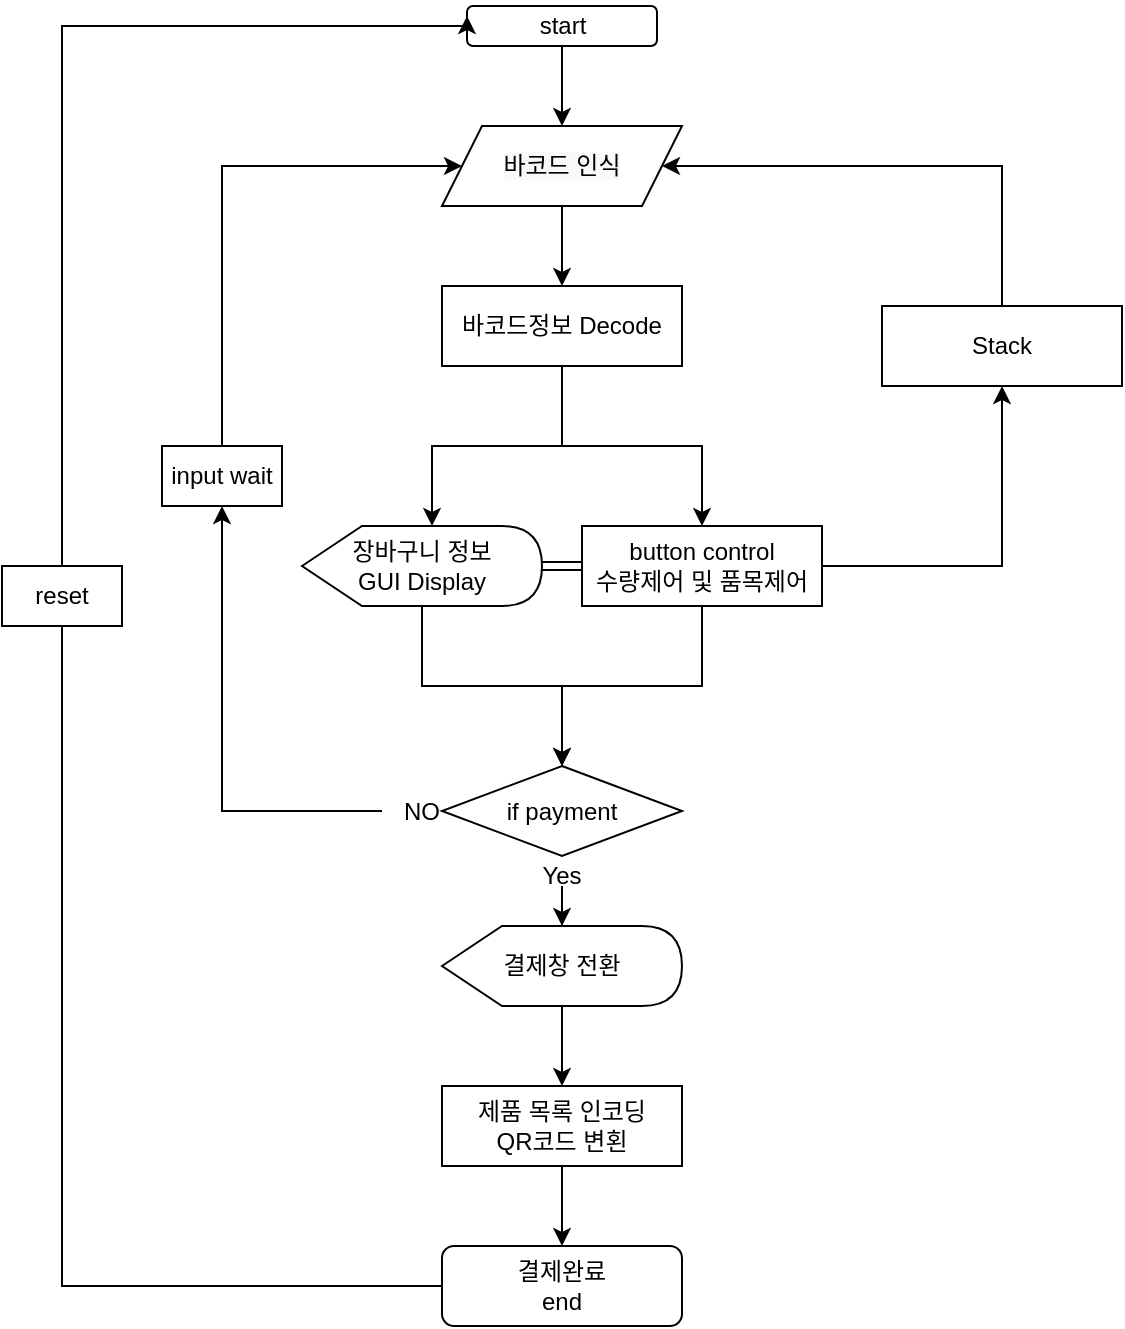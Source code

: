 <mxfile version="14.4.8" type="github">
  <diagram id="49iJlCQ5W6NwRo23u7jS" name="Page-1">
    <mxGraphModel dx="1422" dy="762" grid="1" gridSize="10" guides="1" tooltips="1" connect="1" arrows="1" fold="1" page="1" pageScale="1" pageWidth="827" pageHeight="1169" math="0" shadow="0">
      <root>
        <mxCell id="0" />
        <mxCell id="1" parent="0" />
        <mxCell id="AL849fHbTUXpQV9qz5wg-36" style="edgeStyle=orthogonalEdgeStyle;rounded=0;orthogonalLoop=1;jettySize=auto;html=1;entryX=0;entryY=0;entryDx=65;entryDy=0;entryPerimeter=0;" edge="1" parent="1" source="AL849fHbTUXpQV9qz5wg-3" target="AL849fHbTUXpQV9qz5wg-8">
          <mxGeometry relative="1" as="geometry" />
        </mxCell>
        <mxCell id="AL849fHbTUXpQV9qz5wg-37" style="edgeStyle=orthogonalEdgeStyle;rounded=0;orthogonalLoop=1;jettySize=auto;html=1;entryX=0.5;entryY=0;entryDx=0;entryDy=0;" edge="1" parent="1" source="AL849fHbTUXpQV9qz5wg-3" target="AL849fHbTUXpQV9qz5wg-30">
          <mxGeometry relative="1" as="geometry" />
        </mxCell>
        <mxCell id="AL849fHbTUXpQV9qz5wg-3" value="바코드정보 Decode" style="rounded=0;whiteSpace=wrap;html=1;" vertex="1" parent="1">
          <mxGeometry x="260" y="200" width="120" height="40" as="geometry" />
        </mxCell>
        <mxCell id="AL849fHbTUXpQV9qz5wg-12" value="" style="edgeStyle=orthogonalEdgeStyle;rounded=0;orthogonalLoop=1;jettySize=auto;html=1;" edge="1" parent="1" source="AL849fHbTUXpQV9qz5wg-7" target="AL849fHbTUXpQV9qz5wg-3">
          <mxGeometry relative="1" as="geometry" />
        </mxCell>
        <mxCell id="AL849fHbTUXpQV9qz5wg-7" value="&#xa;&#xa;&lt;span style=&quot;color: rgb(0, 0, 0); font-family: helvetica; font-size: 12px; font-style: normal; font-weight: 400; letter-spacing: normal; text-align: center; text-indent: 0px; text-transform: none; word-spacing: 0px; background-color: rgb(248, 249, 250); display: inline; float: none;&quot;&gt;바코드 인식&lt;/span&gt;&#xa;&#xa;" style="shape=parallelogram;perimeter=parallelogramPerimeter;whiteSpace=wrap;html=1;fixedSize=1;" vertex="1" parent="1">
          <mxGeometry x="260" y="120" width="120" height="40" as="geometry" />
        </mxCell>
        <mxCell id="AL849fHbTUXpQV9qz5wg-38" style="edgeStyle=orthogonalEdgeStyle;rounded=0;orthogonalLoop=1;jettySize=auto;html=1;entryX=0.5;entryY=0;entryDx=0;entryDy=0;" edge="1" parent="1" source="AL849fHbTUXpQV9qz5wg-8" target="AL849fHbTUXpQV9qz5wg-21">
          <mxGeometry relative="1" as="geometry" />
        </mxCell>
        <mxCell id="AL849fHbTUXpQV9qz5wg-43" value="" style="edgeStyle=orthogonalEdgeStyle;rounded=0;orthogonalLoop=1;jettySize=auto;html=1;shape=link;" edge="1" parent="1" source="AL849fHbTUXpQV9qz5wg-8" target="AL849fHbTUXpQV9qz5wg-30">
          <mxGeometry relative="1" as="geometry" />
        </mxCell>
        <mxCell id="AL849fHbTUXpQV9qz5wg-8" value="장바구니 정보&lt;br&gt;GUI Display" style="shape=display;whiteSpace=wrap;html=1;" vertex="1" parent="1">
          <mxGeometry x="190" y="320" width="120" height="40" as="geometry" />
        </mxCell>
        <mxCell id="AL849fHbTUXpQV9qz5wg-45" style="edgeStyle=orthogonalEdgeStyle;rounded=0;orthogonalLoop=1;jettySize=auto;html=1;" edge="1" parent="1" source="AL849fHbTUXpQV9qz5wg-16" target="AL849fHbTUXpQV9qz5wg-7">
          <mxGeometry relative="1" as="geometry">
            <mxPoint x="540" y="140" as="targetPoint" />
            <Array as="points">
              <mxPoint x="540" y="140" />
            </Array>
          </mxGeometry>
        </mxCell>
        <mxCell id="AL849fHbTUXpQV9qz5wg-16" value="Stack" style="rounded=0;whiteSpace=wrap;html=1;" vertex="1" parent="1">
          <mxGeometry x="480" y="210" width="120" height="40" as="geometry" />
        </mxCell>
        <mxCell id="AL849fHbTUXpQV9qz5wg-21" value="if payment" style="rhombus;whiteSpace=wrap;html=1;" vertex="1" parent="1">
          <mxGeometry x="260" y="440" width="120" height="45" as="geometry" />
        </mxCell>
        <mxCell id="AL849fHbTUXpQV9qz5wg-40" style="edgeStyle=orthogonalEdgeStyle;rounded=0;orthogonalLoop=1;jettySize=auto;html=1;" edge="1" parent="1" source="AL849fHbTUXpQV9qz5wg-27" target="AL849fHbTUXpQV9qz5wg-7">
          <mxGeometry relative="1" as="geometry">
            <mxPoint x="160" y="130" as="targetPoint" />
            <Array as="points">
              <mxPoint x="150" y="140" />
            </Array>
          </mxGeometry>
        </mxCell>
        <mxCell id="AL849fHbTUXpQV9qz5wg-23" value="NO" style="text;html=1;strokeColor=none;fillColor=none;align=center;verticalAlign=middle;whiteSpace=wrap;rounded=0;" vertex="1" parent="1">
          <mxGeometry x="230" y="452.5" width="40" height="20" as="geometry" />
        </mxCell>
        <mxCell id="AL849fHbTUXpQV9qz5wg-49" value="" style="edgeStyle=orthogonalEdgeStyle;rounded=0;orthogonalLoop=1;jettySize=auto;html=1;" edge="1" parent="1" source="AL849fHbTUXpQV9qz5wg-24" target="AL849fHbTUXpQV9qz5wg-48">
          <mxGeometry relative="1" as="geometry" />
        </mxCell>
        <mxCell id="AL849fHbTUXpQV9qz5wg-24" value="Yes" style="text;html=1;strokeColor=none;fillColor=none;align=center;verticalAlign=middle;whiteSpace=wrap;rounded=0;" vertex="1" parent="1">
          <mxGeometry x="300" y="485" width="40" height="20" as="geometry" />
        </mxCell>
        <mxCell id="AL849fHbTUXpQV9qz5wg-39" style="edgeStyle=orthogonalEdgeStyle;rounded=0;orthogonalLoop=1;jettySize=auto;html=1;entryX=0.5;entryY=0;entryDx=0;entryDy=0;" edge="1" parent="1" source="AL849fHbTUXpQV9qz5wg-30" target="AL849fHbTUXpQV9qz5wg-21">
          <mxGeometry relative="1" as="geometry" />
        </mxCell>
        <mxCell id="AL849fHbTUXpQV9qz5wg-44" style="edgeStyle=orthogonalEdgeStyle;rounded=0;orthogonalLoop=1;jettySize=auto;html=1;entryX=0.5;entryY=1;entryDx=0;entryDy=0;" edge="1" parent="1" source="AL849fHbTUXpQV9qz5wg-30" target="AL849fHbTUXpQV9qz5wg-16">
          <mxGeometry relative="1" as="geometry">
            <mxPoint x="550" y="250" as="targetPoint" />
          </mxGeometry>
        </mxCell>
        <mxCell id="AL849fHbTUXpQV9qz5wg-30" value="button control&lt;br&gt;수량제어 및 품목제어" style="rounded=0;whiteSpace=wrap;html=1;" vertex="1" parent="1">
          <mxGeometry x="330" y="320" width="120" height="40" as="geometry" />
        </mxCell>
        <mxCell id="AL849fHbTUXpQV9qz5wg-27" value="input wait" style="rounded=0;whiteSpace=wrap;html=1;" vertex="1" parent="1">
          <mxGeometry x="120" y="280" width="60" height="30" as="geometry" />
        </mxCell>
        <mxCell id="AL849fHbTUXpQV9qz5wg-41" style="edgeStyle=orthogonalEdgeStyle;rounded=0;orthogonalLoop=1;jettySize=auto;html=1;" edge="1" parent="1" source="AL849fHbTUXpQV9qz5wg-23" target="AL849fHbTUXpQV9qz5wg-27">
          <mxGeometry relative="1" as="geometry">
            <mxPoint x="270" y="140" as="targetPoint" />
            <mxPoint x="230" y="462.5" as="sourcePoint" />
            <Array as="points">
              <mxPoint x="150" y="463" />
            </Array>
          </mxGeometry>
        </mxCell>
        <mxCell id="AL849fHbTUXpQV9qz5wg-47" style="edgeStyle=orthogonalEdgeStyle;rounded=0;orthogonalLoop=1;jettySize=auto;html=1;entryX=0.5;entryY=0;entryDx=0;entryDy=0;" edge="1" parent="1" source="AL849fHbTUXpQV9qz5wg-46" target="AL849fHbTUXpQV9qz5wg-7">
          <mxGeometry relative="1" as="geometry" />
        </mxCell>
        <mxCell id="AL849fHbTUXpQV9qz5wg-46" value="start" style="rounded=1;whiteSpace=wrap;html=1;" vertex="1" parent="1">
          <mxGeometry x="272.5" y="60" width="95" height="20" as="geometry" />
        </mxCell>
        <mxCell id="AL849fHbTUXpQV9qz5wg-51" style="edgeStyle=orthogonalEdgeStyle;rounded=0;orthogonalLoop=1;jettySize=auto;html=1;entryX=0.5;entryY=0;entryDx=0;entryDy=0;" edge="1" parent="1" source="AL849fHbTUXpQV9qz5wg-48" target="AL849fHbTUXpQV9qz5wg-50">
          <mxGeometry relative="1" as="geometry" />
        </mxCell>
        <mxCell id="AL849fHbTUXpQV9qz5wg-48" value="결제창 전환" style="shape=display;whiteSpace=wrap;html=1;" vertex="1" parent="1">
          <mxGeometry x="260" y="520" width="120" height="40" as="geometry" />
        </mxCell>
        <mxCell id="AL849fHbTUXpQV9qz5wg-52" style="edgeStyle=orthogonalEdgeStyle;rounded=0;orthogonalLoop=1;jettySize=auto;html=1;" edge="1" parent="1" source="AL849fHbTUXpQV9qz5wg-50">
          <mxGeometry relative="1" as="geometry">
            <mxPoint x="320" y="680" as="targetPoint" />
          </mxGeometry>
        </mxCell>
        <mxCell id="AL849fHbTUXpQV9qz5wg-50" value="제품 목록 인코딩&lt;br&gt;QR코드 변횐" style="rounded=0;whiteSpace=wrap;html=1;" vertex="1" parent="1">
          <mxGeometry x="260" y="600" width="120" height="40" as="geometry" />
        </mxCell>
        <mxCell id="AL849fHbTUXpQV9qz5wg-55" style="edgeStyle=orthogonalEdgeStyle;rounded=0;orthogonalLoop=1;jettySize=auto;html=1;entryX=0;entryY=0.25;entryDx=0;entryDy=0;" edge="1" parent="1" source="AL849fHbTUXpQV9qz5wg-53" target="AL849fHbTUXpQV9qz5wg-46">
          <mxGeometry relative="1" as="geometry">
            <mxPoint x="80" y="70" as="targetPoint" />
            <Array as="points">
              <mxPoint x="70" y="700" />
              <mxPoint x="70" y="70" />
              <mxPoint x="273" y="70" />
            </Array>
          </mxGeometry>
        </mxCell>
        <mxCell id="AL849fHbTUXpQV9qz5wg-53" value="결제완료 &lt;br&gt;end" style="rounded=1;whiteSpace=wrap;html=1;" vertex="1" parent="1">
          <mxGeometry x="260" y="680" width="120" height="40" as="geometry" />
        </mxCell>
        <mxCell id="AL849fHbTUXpQV9qz5wg-56" value="reset" style="rounded=0;whiteSpace=wrap;html=1;" vertex="1" parent="1">
          <mxGeometry x="40" y="340" width="60" height="30" as="geometry" />
        </mxCell>
      </root>
    </mxGraphModel>
  </diagram>
</mxfile>

